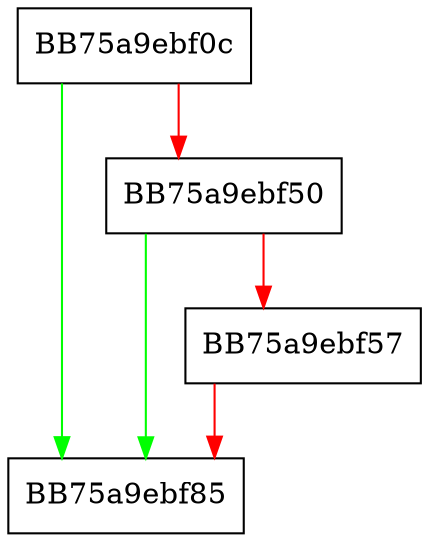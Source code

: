 digraph MpHashFastGetSha256Value {
  node [shape="box"];
  graph [splines=ortho];
  BB75a9ebf0c -> BB75a9ebf85 [color="green"];
  BB75a9ebf0c -> BB75a9ebf50 [color="red"];
  BB75a9ebf50 -> BB75a9ebf85 [color="green"];
  BB75a9ebf50 -> BB75a9ebf57 [color="red"];
  BB75a9ebf57 -> BB75a9ebf85 [color="red"];
}